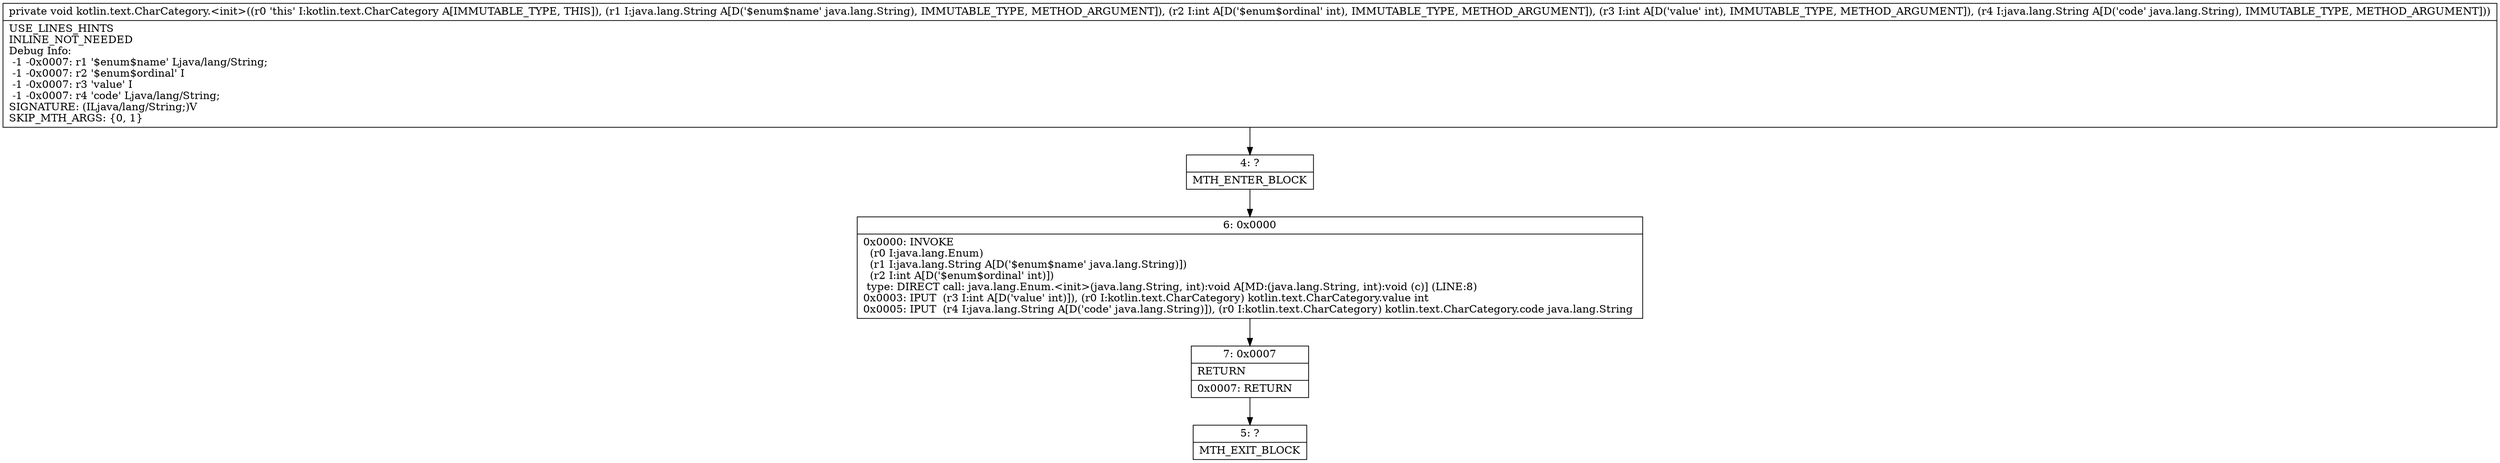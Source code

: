 digraph "CFG forkotlin.text.CharCategory.\<init\>(Ljava\/lang\/String;IILjava\/lang\/String;)V" {
Node_4 [shape=record,label="{4\:\ ?|MTH_ENTER_BLOCK\l}"];
Node_6 [shape=record,label="{6\:\ 0x0000|0x0000: INVOKE  \l  (r0 I:java.lang.Enum)\l  (r1 I:java.lang.String A[D('$enum$name' java.lang.String)])\l  (r2 I:int A[D('$enum$ordinal' int)])\l type: DIRECT call: java.lang.Enum.\<init\>(java.lang.String, int):void A[MD:(java.lang.String, int):void (c)] (LINE:8)\l0x0003: IPUT  (r3 I:int A[D('value' int)]), (r0 I:kotlin.text.CharCategory) kotlin.text.CharCategory.value int \l0x0005: IPUT  (r4 I:java.lang.String A[D('code' java.lang.String)]), (r0 I:kotlin.text.CharCategory) kotlin.text.CharCategory.code java.lang.String \l}"];
Node_7 [shape=record,label="{7\:\ 0x0007|RETURN\l|0x0007: RETURN   \l}"];
Node_5 [shape=record,label="{5\:\ ?|MTH_EXIT_BLOCK\l}"];
MethodNode[shape=record,label="{private void kotlin.text.CharCategory.\<init\>((r0 'this' I:kotlin.text.CharCategory A[IMMUTABLE_TYPE, THIS]), (r1 I:java.lang.String A[D('$enum$name' java.lang.String), IMMUTABLE_TYPE, METHOD_ARGUMENT]), (r2 I:int A[D('$enum$ordinal' int), IMMUTABLE_TYPE, METHOD_ARGUMENT]), (r3 I:int A[D('value' int), IMMUTABLE_TYPE, METHOD_ARGUMENT]), (r4 I:java.lang.String A[D('code' java.lang.String), IMMUTABLE_TYPE, METHOD_ARGUMENT]))  | USE_LINES_HINTS\lINLINE_NOT_NEEDED\lDebug Info:\l  \-1 \-0x0007: r1 '$enum$name' Ljava\/lang\/String;\l  \-1 \-0x0007: r2 '$enum$ordinal' I\l  \-1 \-0x0007: r3 'value' I\l  \-1 \-0x0007: r4 'code' Ljava\/lang\/String;\lSIGNATURE: (ILjava\/lang\/String;)V\lSKIP_MTH_ARGS: \{0, 1\}\l}"];
MethodNode -> Node_4;Node_4 -> Node_6;
Node_6 -> Node_7;
Node_7 -> Node_5;
}

